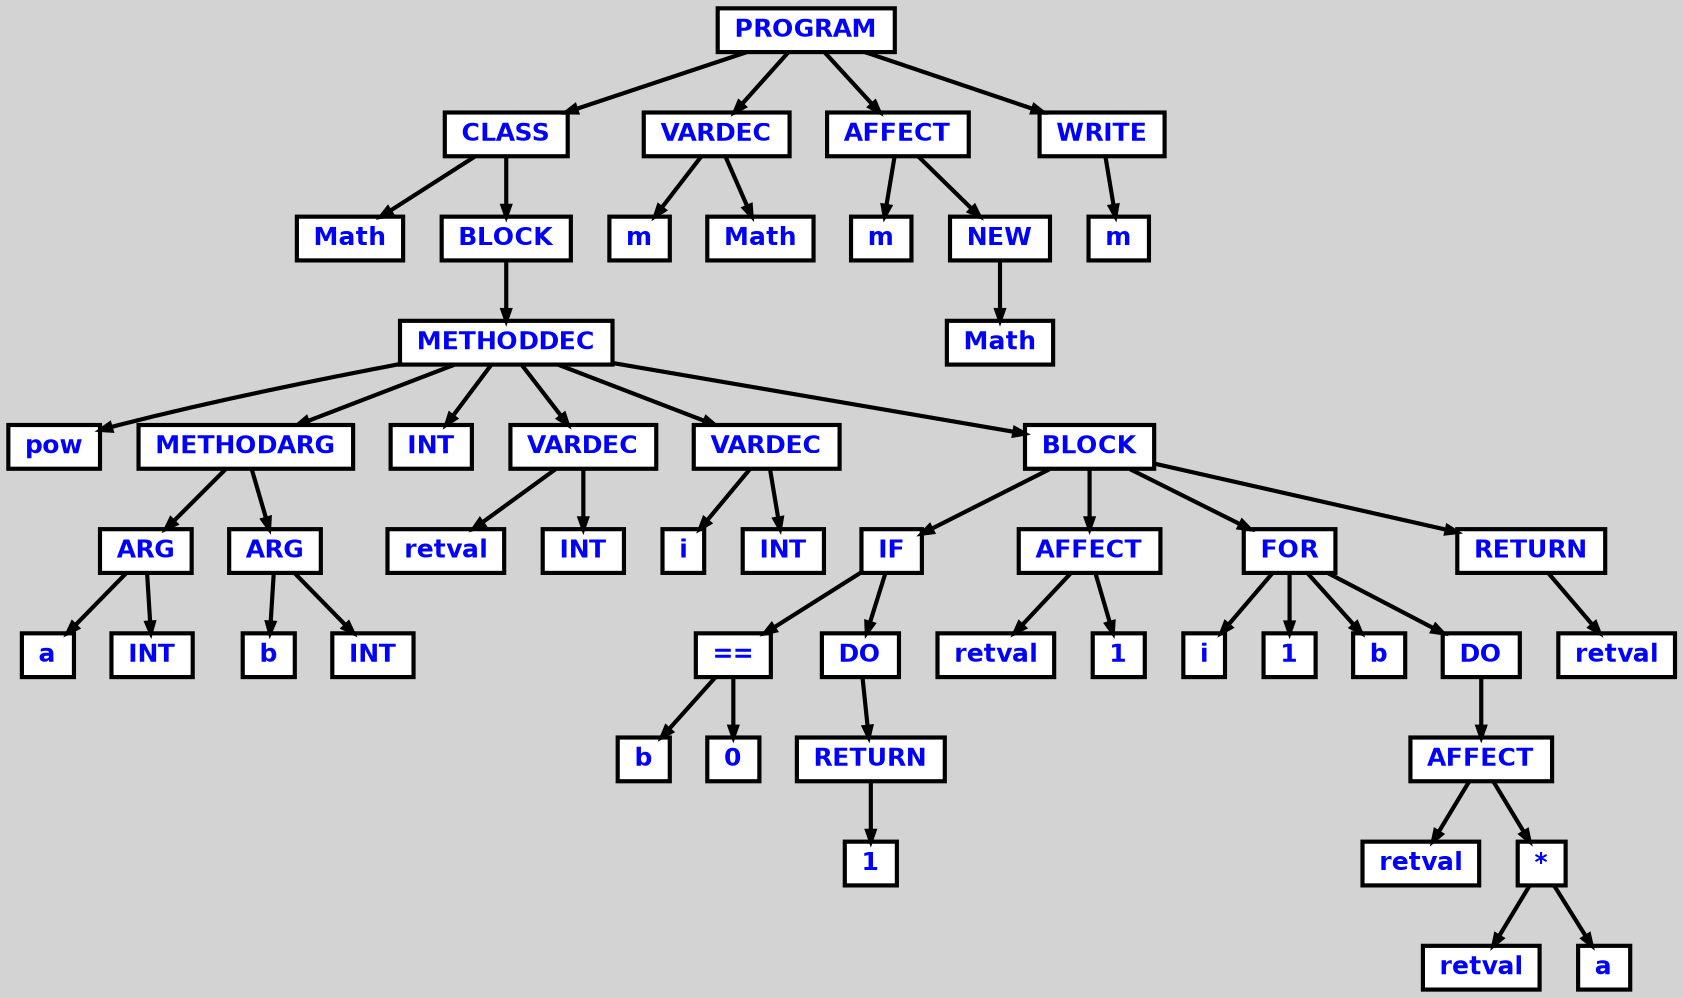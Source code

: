 digraph {

	ordering=out;
	ranksep=.4;
	bgcolor="lightgrey"; node [shape=box, fixedsize=false, fontsize=12, fontname="Helvetica-bold", fontcolor="blue"
		width=.25, height=.25, color="black", fillcolor="white", style="filled, solid, bold"];
	edge [arrowsize=.5, color="black", style="bold"]

  n0 [label="PROGRAM"];
  n1 [label="CLASS"];
  n1 [label="CLASS"];
  n2 [label="Math"];
  n3 [label="BLOCK"];
  n3 [label="BLOCK"];
  n4 [label="METHODDEC"];
  n4 [label="METHODDEC"];
  n5 [label="pow"];
  n6 [label="METHODARG"];
  n6 [label="METHODARG"];
  n7 [label="ARG"];
  n7 [label="ARG"];
  n8 [label="a"];
  n9 [label="INT"];
  n10 [label="ARG"];
  n10 [label="ARG"];
  n11 [label="b"];
  n12 [label="INT"];
  n13 [label="INT"];
  n14 [label="VARDEC"];
  n14 [label="VARDEC"];
  n15 [label="retval"];
  n16 [label="INT"];
  n17 [label="VARDEC"];
  n17 [label="VARDEC"];
  n18 [label="i"];
  n19 [label="INT"];
  n20 [label="BLOCK"];
  n20 [label="BLOCK"];
  n21 [label="IF"];
  n21 [label="IF"];
  n22 [label="=="];
  n22 [label="=="];
  n23 [label="b"];
  n24 [label="0"];
  n25 [label="DO"];
  n25 [label="DO"];
  n26 [label="RETURN"];
  n26 [label="RETURN"];
  n27 [label="1"];
  n28 [label="AFFECT"];
  n28 [label="AFFECT"];
  n29 [label="retval"];
  n30 [label="1"];
  n31 [label="FOR"];
  n31 [label="FOR"];
  n32 [label="i"];
  n33 [label="1"];
  n34 [label="b"];
  n35 [label="DO"];
  n35 [label="DO"];
  n36 [label="AFFECT"];
  n36 [label="AFFECT"];
  n37 [label="retval"];
  n38 [label="*"];
  n38 [label="*"];
  n39 [label="retval"];
  n40 [label="a"];
  n41 [label="RETURN"];
  n41 [label="RETURN"];
  n42 [label="retval"];
  n43 [label="VARDEC"];
  n43 [label="VARDEC"];
  n44 [label="m"];
  n45 [label="Math"];
  n46 [label="AFFECT"];
  n46 [label="AFFECT"];
  n47 [label="m"];
  n48 [label="NEW"];
  n48 [label="NEW"];
  n49 [label="Math"];
  n50 [label="WRITE"];
  n50 [label="WRITE"];
  n51 [label="m"];

  n0 -> n1 // "PROGRAM" -> "CLASS"
  n1 -> n2 // "CLASS" -> "Math"
  n1 -> n3 // "CLASS" -> "BLOCK"
  n3 -> n4 // "BLOCK" -> "METHODDEC"
  n4 -> n5 // "METHODDEC" -> "pow"
  n4 -> n6 // "METHODDEC" -> "METHODARG"
  n6 -> n7 // "METHODARG" -> "ARG"
  n7 -> n8 // "ARG" -> "a"
  n7 -> n9 // "ARG" -> "INT"
  n6 -> n10 // "METHODARG" -> "ARG"
  n10 -> n11 // "ARG" -> "b"
  n10 -> n12 // "ARG" -> "INT"
  n4 -> n13 // "METHODDEC" -> "INT"
  n4 -> n14 // "METHODDEC" -> "VARDEC"
  n14 -> n15 // "VARDEC" -> "retval"
  n14 -> n16 // "VARDEC" -> "INT"
  n4 -> n17 // "METHODDEC" -> "VARDEC"
  n17 -> n18 // "VARDEC" -> "i"
  n17 -> n19 // "VARDEC" -> "INT"
  n4 -> n20 // "METHODDEC" -> "BLOCK"
  n20 -> n21 // "BLOCK" -> "IF"
  n21 -> n22 // "IF" -> "=="
  n22 -> n23 // "==" -> "b"
  n22 -> n24 // "==" -> "0"
  n21 -> n25 // "IF" -> "DO"
  n25 -> n26 // "DO" -> "RETURN"
  n26 -> n27 // "RETURN" -> "1"
  n20 -> n28 // "BLOCK" -> "AFFECT"
  n28 -> n29 // "AFFECT" -> "retval"
  n28 -> n30 // "AFFECT" -> "1"
  n20 -> n31 // "BLOCK" -> "FOR"
  n31 -> n32 // "FOR" -> "i"
  n31 -> n33 // "FOR" -> "1"
  n31 -> n34 // "FOR" -> "b"
  n31 -> n35 // "FOR" -> "DO"
  n35 -> n36 // "DO" -> "AFFECT"
  n36 -> n37 // "AFFECT" -> "retval"
  n36 -> n38 // "AFFECT" -> "*"
  n38 -> n39 // "*" -> "retval"
  n38 -> n40 // "*" -> "a"
  n20 -> n41 // "BLOCK" -> "RETURN"
  n41 -> n42 // "RETURN" -> "retval"
  n0 -> n43 // "PROGRAM" -> "VARDEC"
  n43 -> n44 // "VARDEC" -> "m"
  n43 -> n45 // "VARDEC" -> "Math"
  n0 -> n46 // "PROGRAM" -> "AFFECT"
  n46 -> n47 // "AFFECT" -> "m"
  n46 -> n48 // "AFFECT" -> "NEW"
  n48 -> n49 // "NEW" -> "Math"
  n0 -> n50 // "PROGRAM" -> "WRITE"
  n50 -> n51 // "WRITE" -> "m"

}
